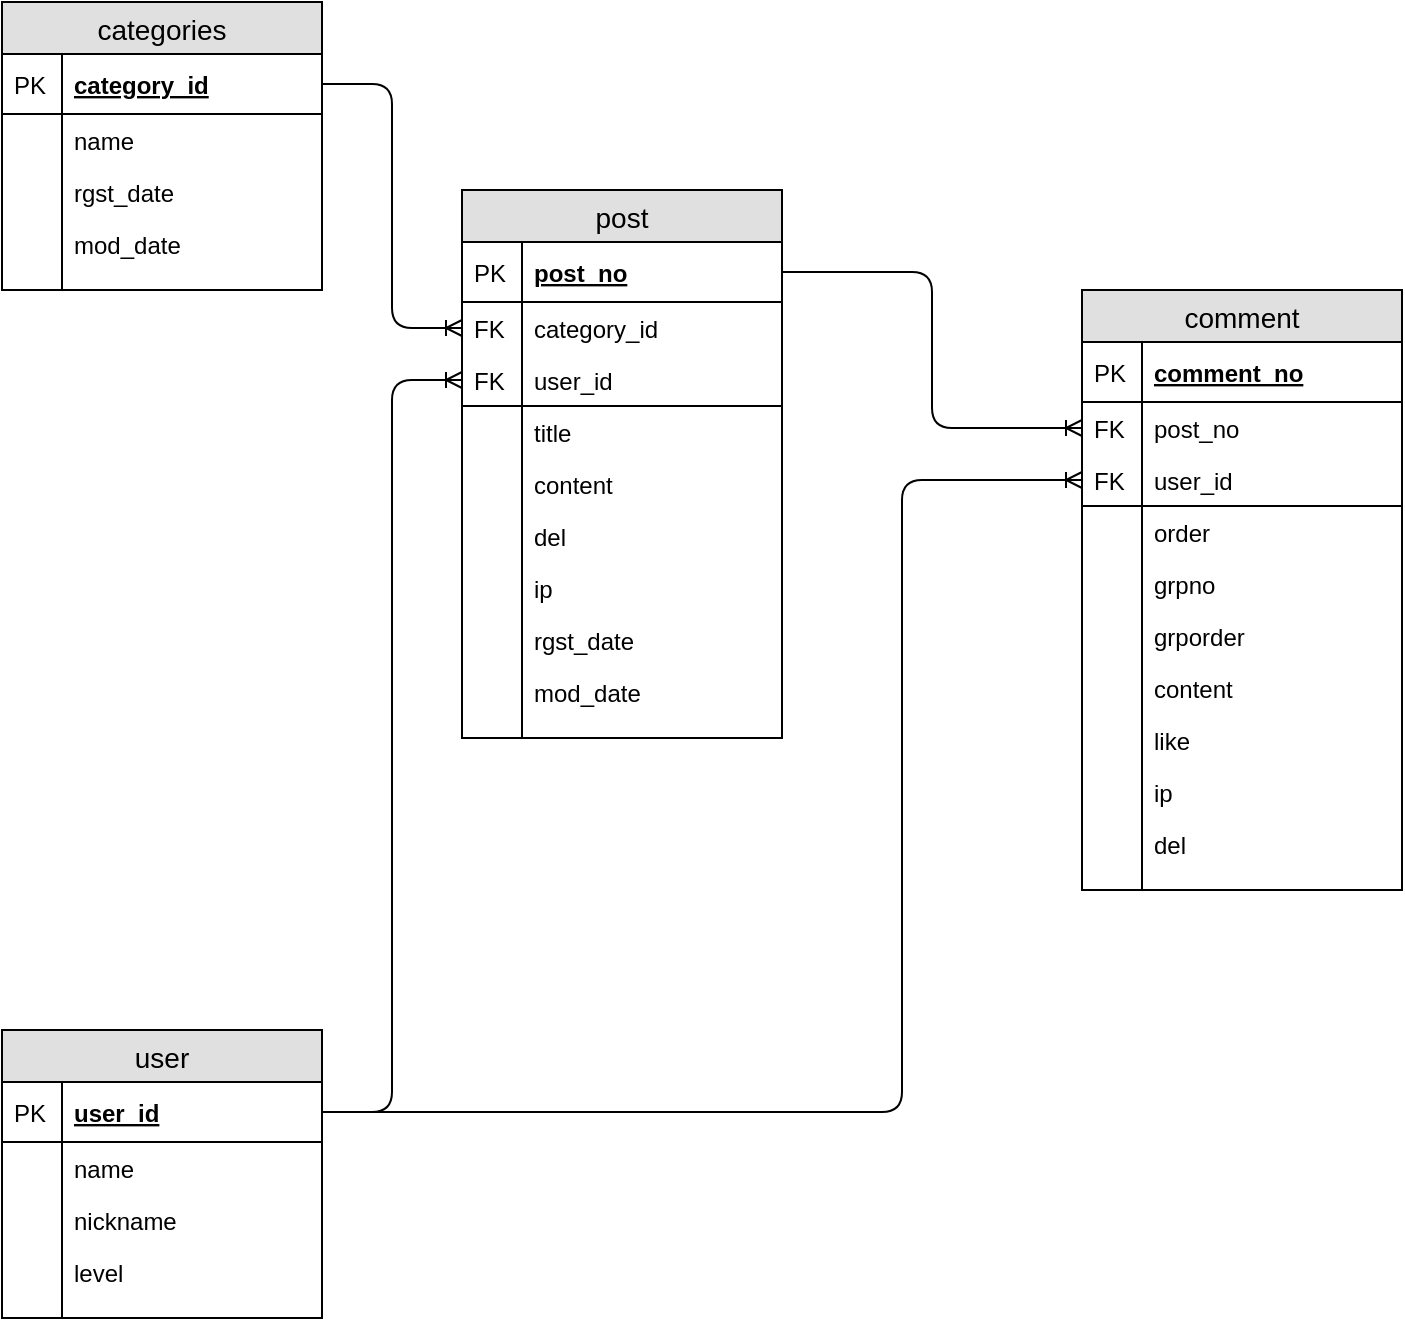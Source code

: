 <mxfile version="12.6.5" type="device"><diagram id="C5RBs43oDa-KdzZeNtuy" name="Page-1"><mxGraphModel dx="786" dy="1175" grid="1" gridSize="10" guides="1" tooltips="1" connect="1" arrows="1" fold="1" page="1" pageScale="1" pageWidth="827" pageHeight="1169" math="0" shadow="0"><root><mxCell id="WIyWlLk6GJQsqaUBKTNV-0"/><mxCell id="WIyWlLk6GJQsqaUBKTNV-1" parent="WIyWlLk6GJQsqaUBKTNV-0"/><mxCell id="VmU5OsXjfS-mcEIRW5c1-91" value="" style="edgeStyle=orthogonalEdgeStyle;fontSize=11;html=1;endArrow=ERoneToMany;fontFamily=Helvetica;fontColor=#000000;align=center;startSize=26;strokeColor=#000000;entryX=0;entryY=0.5;entryDx=0;entryDy=0;exitX=1;exitY=0.5;exitDx=0;exitDy=0;" edge="1" parent="WIyWlLk6GJQsqaUBKTNV-1" source="VmU5OsXjfS-mcEIRW5c1-36" target="VmU5OsXjfS-mcEIRW5c1-99"><mxGeometry relative="1" as="geometry"/></mxCell><mxCell id="VmU5OsXjfS-mcEIRW5c1-35" value="categories" style="swimlane;fontStyle=0;childLayout=stackLayout;horizontal=1;startSize=26;fillColor=#e0e0e0;horizontalStack=0;resizeParent=1;resizeParentMax=0;resizeLast=0;collapsible=1;marginBottom=0;swimlaneFillColor=#ffffff;align=center;fontSize=14;rounded=0;shadow=0;strokeWidth=1;" vertex="1" parent="WIyWlLk6GJQsqaUBKTNV-1"><mxGeometry x="50" y="46" width="160" height="144" as="geometry"/></mxCell><mxCell id="VmU5OsXjfS-mcEIRW5c1-36" value="category_id" style="shape=partialRectangle;top=0;left=0;right=0;bottom=1;align=left;verticalAlign=middle;fillColor=none;spacingLeft=34;spacingRight=4;overflow=hidden;rotatable=0;points=[[0,0.5],[1,0.5]];portConstraint=eastwest;dropTarget=0;fontStyle=5;fontSize=12;" vertex="1" parent="VmU5OsXjfS-mcEIRW5c1-35"><mxGeometry y="26" width="160" height="30" as="geometry"/></mxCell><mxCell id="VmU5OsXjfS-mcEIRW5c1-37" value="PK" style="shape=partialRectangle;top=0;left=0;bottom=0;fillColor=none;align=left;verticalAlign=middle;spacingLeft=4;spacingRight=4;overflow=hidden;rotatable=0;points=[];portConstraint=eastwest;part=1;fontSize=12;" vertex="1" connectable="0" parent="VmU5OsXjfS-mcEIRW5c1-36"><mxGeometry width="30" height="30" as="geometry"/></mxCell><mxCell id="VmU5OsXjfS-mcEIRW5c1-38" value="name" style="shape=partialRectangle;top=0;left=0;right=0;bottom=0;align=left;verticalAlign=top;fillColor=none;spacingLeft=34;spacingRight=4;overflow=hidden;rotatable=0;points=[[0,0.5],[1,0.5]];portConstraint=eastwest;dropTarget=0;fontSize=12;" vertex="1" parent="VmU5OsXjfS-mcEIRW5c1-35"><mxGeometry y="56" width="160" height="26" as="geometry"/></mxCell><mxCell id="VmU5OsXjfS-mcEIRW5c1-39" value="" style="shape=partialRectangle;top=0;left=0;bottom=0;fillColor=none;align=left;verticalAlign=top;spacingLeft=4;spacingRight=4;overflow=hidden;rotatable=0;points=[];portConstraint=eastwest;part=1;fontSize=12;" vertex="1" connectable="0" parent="VmU5OsXjfS-mcEIRW5c1-38"><mxGeometry width="30" height="26" as="geometry"/></mxCell><mxCell id="VmU5OsXjfS-mcEIRW5c1-40" value="rgst_date" style="shape=partialRectangle;top=0;left=0;right=0;bottom=0;align=left;verticalAlign=top;fillColor=none;spacingLeft=34;spacingRight=4;overflow=hidden;rotatable=0;points=[[0,0.5],[1,0.5]];portConstraint=eastwest;dropTarget=0;fontSize=12;" vertex="1" parent="VmU5OsXjfS-mcEIRW5c1-35"><mxGeometry y="82" width="160" height="26" as="geometry"/></mxCell><mxCell id="VmU5OsXjfS-mcEIRW5c1-41" value="" style="shape=partialRectangle;top=0;left=0;bottom=0;fillColor=none;align=left;verticalAlign=top;spacingLeft=4;spacingRight=4;overflow=hidden;rotatable=0;points=[];portConstraint=eastwest;part=1;fontSize=12;" vertex="1" connectable="0" parent="VmU5OsXjfS-mcEIRW5c1-40"><mxGeometry width="30" height="26" as="geometry"/></mxCell><mxCell id="VmU5OsXjfS-mcEIRW5c1-42" value="mod_date" style="shape=partialRectangle;top=0;left=0;right=0;bottom=0;align=left;verticalAlign=top;fillColor=none;spacingLeft=34;spacingRight=4;overflow=hidden;rotatable=0;points=[[0,0.5],[1,0.5]];portConstraint=eastwest;dropTarget=0;fontSize=12;" vertex="1" parent="VmU5OsXjfS-mcEIRW5c1-35"><mxGeometry y="108" width="160" height="26" as="geometry"/></mxCell><mxCell id="VmU5OsXjfS-mcEIRW5c1-43" value="" style="shape=partialRectangle;top=0;left=0;bottom=0;fillColor=none;align=left;verticalAlign=top;spacingLeft=4;spacingRight=4;overflow=hidden;rotatable=0;points=[];portConstraint=eastwest;part=1;fontSize=12;" vertex="1" connectable="0" parent="VmU5OsXjfS-mcEIRW5c1-42"><mxGeometry width="30" height="26" as="geometry"/></mxCell><mxCell id="VmU5OsXjfS-mcEIRW5c1-44" value="" style="shape=partialRectangle;top=0;left=0;right=0;bottom=0;align=left;verticalAlign=top;fillColor=none;spacingLeft=34;spacingRight=4;overflow=hidden;rotatable=0;points=[[0,0.5],[1,0.5]];portConstraint=eastwest;dropTarget=0;fontSize=12;" vertex="1" parent="VmU5OsXjfS-mcEIRW5c1-35"><mxGeometry y="134" width="160" height="10" as="geometry"/></mxCell><mxCell id="VmU5OsXjfS-mcEIRW5c1-45" value="" style="shape=partialRectangle;top=0;left=0;bottom=0;fillColor=none;align=left;verticalAlign=top;spacingLeft=4;spacingRight=4;overflow=hidden;rotatable=0;points=[];portConstraint=eastwest;part=1;fontSize=12;" vertex="1" connectable="0" parent="VmU5OsXjfS-mcEIRW5c1-44"><mxGeometry width="30" height="10" as="geometry"/></mxCell><mxCell id="VmU5OsXjfS-mcEIRW5c1-122" value="" style="edgeStyle=orthogonalEdgeStyle;fontSize=11;html=1;endArrow=ERoneToMany;fontFamily=Helvetica;fontColor=#000000;align=center;startSize=26;strokeColor=#000000;exitX=1;exitY=0.5;exitDx=0;exitDy=0;entryX=0;entryY=0.5;entryDx=0;entryDy=0;" edge="1" parent="WIyWlLk6GJQsqaUBKTNV-1" source="VmU5OsXjfS-mcEIRW5c1-81" target="VmU5OsXjfS-mcEIRW5c1-108"><mxGeometry relative="1" as="geometry"/></mxCell><mxCell id="VmU5OsXjfS-mcEIRW5c1-80" value="post" style="swimlane;fontStyle=0;childLayout=stackLayout;horizontal=1;startSize=26;fillColor=#e0e0e0;horizontalStack=0;resizeParent=1;resizeParentMax=0;resizeLast=0;collapsible=1;marginBottom=0;swimlaneFillColor=#ffffff;align=center;fontSize=14;rounded=0;shadow=0;strokeWidth=1;" vertex="1" parent="WIyWlLk6GJQsqaUBKTNV-1"><mxGeometry x="280" y="140" width="160" height="274" as="geometry"/></mxCell><mxCell id="VmU5OsXjfS-mcEIRW5c1-81" value="post_no" style="shape=partialRectangle;top=0;left=0;right=0;bottom=1;align=left;verticalAlign=middle;fillColor=none;spacingLeft=34;spacingRight=4;overflow=hidden;rotatable=0;points=[[0,0.5],[1,0.5]];portConstraint=eastwest;dropTarget=0;fontStyle=5;fontSize=12;" vertex="1" parent="VmU5OsXjfS-mcEIRW5c1-80"><mxGeometry y="26" width="160" height="30" as="geometry"/></mxCell><mxCell id="VmU5OsXjfS-mcEIRW5c1-82" value="PK" style="shape=partialRectangle;top=0;left=0;bottom=0;fillColor=none;align=left;verticalAlign=middle;spacingLeft=4;spacingRight=4;overflow=hidden;rotatable=0;points=[];portConstraint=eastwest;part=1;fontSize=12;" vertex="1" connectable="0" parent="VmU5OsXjfS-mcEIRW5c1-81"><mxGeometry width="30" height="30" as="geometry"/></mxCell><mxCell id="VmU5OsXjfS-mcEIRW5c1-99" value="category_id" style="shape=partialRectangle;top=0;left=0;right=0;bottom=0;align=left;verticalAlign=top;fillColor=none;spacingLeft=34;spacingRight=4;overflow=hidden;rotatable=0;points=[[0,0.5],[1,0.5]];portConstraint=eastwest;dropTarget=0;fontSize=12;rounded=0;shadow=0;startSize=26;strokeWidth=1;" vertex="1" parent="VmU5OsXjfS-mcEIRW5c1-80"><mxGeometry y="56" width="160" height="26" as="geometry"/></mxCell><mxCell id="VmU5OsXjfS-mcEIRW5c1-100" value="FK" style="shape=partialRectangle;top=0;left=0;bottom=0;fillColor=none;align=left;verticalAlign=top;spacingLeft=4;spacingRight=4;overflow=hidden;rotatable=0;points=[];portConstraint=eastwest;part=1;fontSize=12;" vertex="1" connectable="0" parent="VmU5OsXjfS-mcEIRW5c1-99"><mxGeometry width="30" height="26" as="geometry"/></mxCell><mxCell id="VmU5OsXjfS-mcEIRW5c1-93" value="user_id" style="shape=partialRectangle;top=0;left=0;right=0;bottom=1;align=left;verticalAlign=top;fillColor=none;spacingLeft=34;spacingRight=4;overflow=hidden;rotatable=0;points=[[0,0.5],[1,0.5]];portConstraint=eastwest;dropTarget=0;fontSize=12;rounded=0;shadow=0;startSize=26;strokeWidth=1;" vertex="1" parent="VmU5OsXjfS-mcEIRW5c1-80"><mxGeometry y="82" width="160" height="26" as="geometry"/></mxCell><mxCell id="VmU5OsXjfS-mcEIRW5c1-94" value="FK" style="shape=partialRectangle;top=0;left=0;bottom=0;fillColor=none;align=left;verticalAlign=top;spacingLeft=4;spacingRight=4;overflow=hidden;rotatable=0;points=[];portConstraint=eastwest;part=1;fontSize=12;" vertex="1" connectable="0" parent="VmU5OsXjfS-mcEIRW5c1-93"><mxGeometry width="30" height="26" as="geometry"/></mxCell><mxCell id="VmU5OsXjfS-mcEIRW5c1-83" value="title" style="shape=partialRectangle;top=0;left=0;right=0;bottom=0;align=left;verticalAlign=top;fillColor=none;spacingLeft=34;spacingRight=4;overflow=hidden;rotatable=0;points=[[0,0.5],[1,0.5]];portConstraint=eastwest;dropTarget=0;fontSize=12;" vertex="1" parent="VmU5OsXjfS-mcEIRW5c1-80"><mxGeometry y="108" width="160" height="26" as="geometry"/></mxCell><mxCell id="VmU5OsXjfS-mcEIRW5c1-84" value="" style="shape=partialRectangle;top=0;left=0;bottom=0;fillColor=none;align=left;verticalAlign=top;spacingLeft=4;spacingRight=4;overflow=hidden;rotatable=0;points=[];portConstraint=eastwest;part=1;fontSize=12;" vertex="1" connectable="0" parent="VmU5OsXjfS-mcEIRW5c1-83"><mxGeometry width="30" height="26" as="geometry"/></mxCell><mxCell id="VmU5OsXjfS-mcEIRW5c1-85" value="content" style="shape=partialRectangle;top=0;left=0;right=0;bottom=0;align=left;verticalAlign=top;fillColor=none;spacingLeft=34;spacingRight=4;overflow=hidden;rotatable=0;points=[[0,0.5],[1,0.5]];portConstraint=eastwest;dropTarget=0;fontSize=12;" vertex="1" parent="VmU5OsXjfS-mcEIRW5c1-80"><mxGeometry y="134" width="160" height="26" as="geometry"/></mxCell><mxCell id="VmU5OsXjfS-mcEIRW5c1-86" value="" style="shape=partialRectangle;top=0;left=0;bottom=0;fillColor=none;align=left;verticalAlign=top;spacingLeft=4;spacingRight=4;overflow=hidden;rotatable=0;points=[];portConstraint=eastwest;part=1;fontSize=12;" vertex="1" connectable="0" parent="VmU5OsXjfS-mcEIRW5c1-85"><mxGeometry width="30" height="26" as="geometry"/></mxCell><mxCell id="VmU5OsXjfS-mcEIRW5c1-127" value="del" style="shape=partialRectangle;top=0;left=0;right=0;bottom=0;align=left;verticalAlign=top;fillColor=none;spacingLeft=34;spacingRight=4;overflow=hidden;rotatable=0;points=[[0,0.5],[1,0.5]];portConstraint=eastwest;dropTarget=0;fontSize=12;rounded=0;shadow=0;startSize=26;strokeWidth=1;" vertex="1" parent="VmU5OsXjfS-mcEIRW5c1-80"><mxGeometry y="160" width="160" height="26" as="geometry"/></mxCell><mxCell id="VmU5OsXjfS-mcEIRW5c1-128" value="" style="shape=partialRectangle;top=0;left=0;bottom=0;fillColor=none;align=left;verticalAlign=top;spacingLeft=4;spacingRight=4;overflow=hidden;rotatable=0;points=[];portConstraint=eastwest;part=1;fontSize=12;" vertex="1" connectable="0" parent="VmU5OsXjfS-mcEIRW5c1-127"><mxGeometry width="30" height="26" as="geometry"/></mxCell><mxCell id="VmU5OsXjfS-mcEIRW5c1-149" value="ip" style="shape=partialRectangle;top=0;left=0;right=0;bottom=0;align=left;verticalAlign=top;fillColor=none;spacingLeft=34;spacingRight=4;overflow=hidden;rotatable=0;points=[[0,0.5],[1,0.5]];portConstraint=eastwest;dropTarget=0;fontSize=12;rounded=0;shadow=0;startSize=26;strokeWidth=1;" vertex="1" parent="VmU5OsXjfS-mcEIRW5c1-80"><mxGeometry y="186" width="160" height="26" as="geometry"/></mxCell><mxCell id="VmU5OsXjfS-mcEIRW5c1-150" value="" style="shape=partialRectangle;top=0;left=0;bottom=0;fillColor=none;align=left;verticalAlign=top;spacingLeft=4;spacingRight=4;overflow=hidden;rotatable=0;points=[];portConstraint=eastwest;part=1;fontSize=12;" vertex="1" connectable="0" parent="VmU5OsXjfS-mcEIRW5c1-149"><mxGeometry width="30" height="26" as="geometry"/></mxCell><mxCell id="VmU5OsXjfS-mcEIRW5c1-87" value="rgst_date" style="shape=partialRectangle;top=0;left=0;right=0;bottom=0;align=left;verticalAlign=top;fillColor=none;spacingLeft=34;spacingRight=4;overflow=hidden;rotatable=0;points=[[0,0.5],[1,0.5]];portConstraint=eastwest;dropTarget=0;fontSize=12;" vertex="1" parent="VmU5OsXjfS-mcEIRW5c1-80"><mxGeometry y="212" width="160" height="26" as="geometry"/></mxCell><mxCell id="VmU5OsXjfS-mcEIRW5c1-88" value="" style="shape=partialRectangle;top=0;left=0;bottom=0;fillColor=none;align=left;verticalAlign=top;spacingLeft=4;spacingRight=4;overflow=hidden;rotatable=0;points=[];portConstraint=eastwest;part=1;fontSize=12;" vertex="1" connectable="0" parent="VmU5OsXjfS-mcEIRW5c1-87"><mxGeometry width="30" height="26" as="geometry"/></mxCell><mxCell id="VmU5OsXjfS-mcEIRW5c1-101" value="mod_date" style="shape=partialRectangle;top=0;left=0;right=0;bottom=0;align=left;verticalAlign=top;fillColor=none;spacingLeft=34;spacingRight=4;overflow=hidden;rotatable=0;points=[[0,0.5],[1,0.5]];portConstraint=eastwest;dropTarget=0;fontSize=12;rounded=0;shadow=0;startSize=26;strokeWidth=1;" vertex="1" parent="VmU5OsXjfS-mcEIRW5c1-80"><mxGeometry y="238" width="160" height="26" as="geometry"/></mxCell><mxCell id="VmU5OsXjfS-mcEIRW5c1-102" value="" style="shape=partialRectangle;top=0;left=0;bottom=0;fillColor=none;align=left;verticalAlign=top;spacingLeft=4;spacingRight=4;overflow=hidden;rotatable=0;points=[];portConstraint=eastwest;part=1;fontSize=12;" vertex="1" connectable="0" parent="VmU5OsXjfS-mcEIRW5c1-101"><mxGeometry width="30" height="26" as="geometry"/></mxCell><mxCell id="VmU5OsXjfS-mcEIRW5c1-89" value="" style="shape=partialRectangle;top=0;left=0;right=0;bottom=0;align=left;verticalAlign=top;fillColor=none;spacingLeft=34;spacingRight=4;overflow=hidden;rotatable=0;points=[[0,0.5],[1,0.5]];portConstraint=eastwest;dropTarget=0;fontSize=12;" vertex="1" parent="VmU5OsXjfS-mcEIRW5c1-80"><mxGeometry y="264" width="160" height="10" as="geometry"/></mxCell><mxCell id="VmU5OsXjfS-mcEIRW5c1-90" value="" style="shape=partialRectangle;top=0;left=0;bottom=0;fillColor=none;align=left;verticalAlign=top;spacingLeft=4;spacingRight=4;overflow=hidden;rotatable=0;points=[];portConstraint=eastwest;part=1;fontSize=12;" vertex="1" connectable="0" parent="VmU5OsXjfS-mcEIRW5c1-89"><mxGeometry width="30" height="10" as="geometry"/></mxCell><mxCell id="VmU5OsXjfS-mcEIRW5c1-105" value="comment" style="swimlane;fontStyle=0;childLayout=stackLayout;horizontal=1;startSize=26;fillColor=#e0e0e0;horizontalStack=0;resizeParent=1;resizeParentMax=0;resizeLast=0;collapsible=1;marginBottom=0;swimlaneFillColor=#ffffff;align=center;fontSize=14;rounded=0;shadow=0;strokeWidth=1;" vertex="1" parent="WIyWlLk6GJQsqaUBKTNV-1"><mxGeometry x="590" y="190" width="160" height="300" as="geometry"/></mxCell><mxCell id="VmU5OsXjfS-mcEIRW5c1-106" value="comment_no" style="shape=partialRectangle;top=0;left=0;right=0;bottom=1;align=left;verticalAlign=middle;fillColor=none;spacingLeft=34;spacingRight=4;overflow=hidden;rotatable=0;points=[[0,0.5],[1,0.5]];portConstraint=eastwest;dropTarget=0;fontStyle=5;fontSize=12;" vertex="1" parent="VmU5OsXjfS-mcEIRW5c1-105"><mxGeometry y="26" width="160" height="30" as="geometry"/></mxCell><mxCell id="VmU5OsXjfS-mcEIRW5c1-107" value="PK" style="shape=partialRectangle;top=0;left=0;bottom=0;fillColor=none;align=left;verticalAlign=middle;spacingLeft=4;spacingRight=4;overflow=hidden;rotatable=0;points=[];portConstraint=eastwest;part=1;fontSize=12;" vertex="1" connectable="0" parent="VmU5OsXjfS-mcEIRW5c1-106"><mxGeometry width="30" height="30" as="geometry"/></mxCell><mxCell id="VmU5OsXjfS-mcEIRW5c1-108" value="post_no" style="shape=partialRectangle;top=0;left=0;right=0;bottom=0;align=left;verticalAlign=top;fillColor=none;spacingLeft=34;spacingRight=4;overflow=hidden;rotatable=0;points=[[0,0.5],[1,0.5]];portConstraint=eastwest;dropTarget=0;fontSize=12;rounded=0;shadow=0;startSize=26;strokeWidth=1;" vertex="1" parent="VmU5OsXjfS-mcEIRW5c1-105"><mxGeometry y="56" width="160" height="26" as="geometry"/></mxCell><mxCell id="VmU5OsXjfS-mcEIRW5c1-109" value="FK" style="shape=partialRectangle;top=0;left=0;bottom=0;fillColor=none;align=left;verticalAlign=top;spacingLeft=4;spacingRight=4;overflow=hidden;rotatable=0;points=[];portConstraint=eastwest;part=1;fontSize=12;" vertex="1" connectable="0" parent="VmU5OsXjfS-mcEIRW5c1-108"><mxGeometry width="30" height="26" as="geometry"/></mxCell><mxCell id="VmU5OsXjfS-mcEIRW5c1-110" value="user_id" style="shape=partialRectangle;top=0;left=0;right=0;bottom=1;align=left;verticalAlign=top;fillColor=none;spacingLeft=34;spacingRight=4;overflow=hidden;rotatable=0;points=[[0,0.5],[1,0.5]];portConstraint=eastwest;dropTarget=0;fontSize=12;rounded=0;shadow=0;startSize=26;strokeWidth=1;" vertex="1" parent="VmU5OsXjfS-mcEIRW5c1-105"><mxGeometry y="82" width="160" height="26" as="geometry"/></mxCell><mxCell id="VmU5OsXjfS-mcEIRW5c1-111" value="FK" style="shape=partialRectangle;top=0;left=0;bottom=0;fillColor=none;align=left;verticalAlign=top;spacingLeft=4;spacingRight=4;overflow=hidden;rotatable=0;points=[];portConstraint=eastwest;part=1;fontSize=12;" vertex="1" connectable="0" parent="VmU5OsXjfS-mcEIRW5c1-110"><mxGeometry width="30" height="26" as="geometry"/></mxCell><mxCell id="VmU5OsXjfS-mcEIRW5c1-112" value="order" style="shape=partialRectangle;top=0;left=0;right=0;bottom=0;align=left;verticalAlign=top;fillColor=none;spacingLeft=34;spacingRight=4;overflow=hidden;rotatable=0;points=[[0,0.5],[1,0.5]];portConstraint=eastwest;dropTarget=0;fontSize=12;" vertex="1" parent="VmU5OsXjfS-mcEIRW5c1-105"><mxGeometry y="108" width="160" height="26" as="geometry"/></mxCell><mxCell id="VmU5OsXjfS-mcEIRW5c1-113" value="" style="shape=partialRectangle;top=0;left=0;bottom=0;fillColor=none;align=left;verticalAlign=top;spacingLeft=4;spacingRight=4;overflow=hidden;rotatable=0;points=[];portConstraint=eastwest;part=1;fontSize=12;" vertex="1" connectable="0" parent="VmU5OsXjfS-mcEIRW5c1-112"><mxGeometry width="30" height="26" as="geometry"/></mxCell><mxCell id="VmU5OsXjfS-mcEIRW5c1-114" value="grpno" style="shape=partialRectangle;top=0;left=0;right=0;bottom=0;align=left;verticalAlign=top;fillColor=none;spacingLeft=34;spacingRight=4;overflow=hidden;rotatable=0;points=[[0,0.5],[1,0.5]];portConstraint=eastwest;dropTarget=0;fontSize=12;" vertex="1" parent="VmU5OsXjfS-mcEIRW5c1-105"><mxGeometry y="134" width="160" height="26" as="geometry"/></mxCell><mxCell id="VmU5OsXjfS-mcEIRW5c1-115" value="" style="shape=partialRectangle;top=0;left=0;bottom=0;fillColor=none;align=left;verticalAlign=top;spacingLeft=4;spacingRight=4;overflow=hidden;rotatable=0;points=[];portConstraint=eastwest;part=1;fontSize=12;" vertex="1" connectable="0" parent="VmU5OsXjfS-mcEIRW5c1-114"><mxGeometry width="30" height="26" as="geometry"/></mxCell><mxCell id="VmU5OsXjfS-mcEIRW5c1-116" value="grporder" style="shape=partialRectangle;top=0;left=0;right=0;bottom=0;align=left;verticalAlign=top;fillColor=none;spacingLeft=34;spacingRight=4;overflow=hidden;rotatable=0;points=[[0,0.5],[1,0.5]];portConstraint=eastwest;dropTarget=0;fontSize=12;" vertex="1" parent="VmU5OsXjfS-mcEIRW5c1-105"><mxGeometry y="160" width="160" height="26" as="geometry"/></mxCell><mxCell id="VmU5OsXjfS-mcEIRW5c1-117" value="" style="shape=partialRectangle;top=0;left=0;bottom=0;fillColor=none;align=left;verticalAlign=top;spacingLeft=4;spacingRight=4;overflow=hidden;rotatable=0;points=[];portConstraint=eastwest;part=1;fontSize=12;" vertex="1" connectable="0" parent="VmU5OsXjfS-mcEIRW5c1-116"><mxGeometry width="30" height="26" as="geometry"/></mxCell><mxCell id="VmU5OsXjfS-mcEIRW5c1-118" value="content" style="shape=partialRectangle;top=0;left=0;right=0;bottom=0;align=left;verticalAlign=top;fillColor=none;spacingLeft=34;spacingRight=4;overflow=hidden;rotatable=0;points=[[0,0.5],[1,0.5]];portConstraint=eastwest;dropTarget=0;fontSize=12;rounded=0;shadow=0;startSize=26;strokeWidth=1;" vertex="1" parent="VmU5OsXjfS-mcEIRW5c1-105"><mxGeometry y="186" width="160" height="26" as="geometry"/></mxCell><mxCell id="VmU5OsXjfS-mcEIRW5c1-119" value="" style="shape=partialRectangle;top=0;left=0;bottom=0;fillColor=none;align=left;verticalAlign=top;spacingLeft=4;spacingRight=4;overflow=hidden;rotatable=0;points=[];portConstraint=eastwest;part=1;fontSize=12;" vertex="1" connectable="0" parent="VmU5OsXjfS-mcEIRW5c1-118"><mxGeometry width="30" height="26" as="geometry"/></mxCell><mxCell id="VmU5OsXjfS-mcEIRW5c1-123" value="like" style="shape=partialRectangle;top=0;left=0;right=0;bottom=0;align=left;verticalAlign=top;fillColor=none;spacingLeft=34;spacingRight=4;overflow=hidden;rotatable=0;points=[[0,0.5],[1,0.5]];portConstraint=eastwest;dropTarget=0;fontSize=12;rounded=0;shadow=0;startSize=26;strokeWidth=1;" vertex="1" parent="VmU5OsXjfS-mcEIRW5c1-105"><mxGeometry y="212" width="160" height="26" as="geometry"/></mxCell><mxCell id="VmU5OsXjfS-mcEIRW5c1-124" value="" style="shape=partialRectangle;top=0;left=0;bottom=0;fillColor=none;align=left;verticalAlign=top;spacingLeft=4;spacingRight=4;overflow=hidden;rotatable=0;points=[];portConstraint=eastwest;part=1;fontSize=12;" vertex="1" connectable="0" parent="VmU5OsXjfS-mcEIRW5c1-123"><mxGeometry width="30" height="26" as="geometry"/></mxCell><mxCell id="VmU5OsXjfS-mcEIRW5c1-151" value="ip" style="shape=partialRectangle;top=0;left=0;right=0;bottom=0;align=left;verticalAlign=top;fillColor=none;spacingLeft=34;spacingRight=4;overflow=hidden;rotatable=0;points=[[0,0.5],[1,0.5]];portConstraint=eastwest;dropTarget=0;fontSize=12;rounded=0;shadow=0;startSize=26;strokeWidth=1;" vertex="1" parent="VmU5OsXjfS-mcEIRW5c1-105"><mxGeometry y="238" width="160" height="26" as="geometry"/></mxCell><mxCell id="VmU5OsXjfS-mcEIRW5c1-152" value="" style="shape=partialRectangle;top=0;left=0;bottom=0;fillColor=none;align=left;verticalAlign=top;spacingLeft=4;spacingRight=4;overflow=hidden;rotatable=0;points=[];portConstraint=eastwest;part=1;fontSize=12;" vertex="1" connectable="0" parent="VmU5OsXjfS-mcEIRW5c1-151"><mxGeometry width="30" height="26" as="geometry"/></mxCell><mxCell id="VmU5OsXjfS-mcEIRW5c1-125" value="del" style="shape=partialRectangle;top=0;left=0;right=0;bottom=0;align=left;verticalAlign=top;fillColor=none;spacingLeft=34;spacingRight=4;overflow=hidden;rotatable=0;points=[[0,0.5],[1,0.5]];portConstraint=eastwest;dropTarget=0;fontSize=12;rounded=0;shadow=0;startSize=26;strokeWidth=1;" vertex="1" parent="VmU5OsXjfS-mcEIRW5c1-105"><mxGeometry y="264" width="160" height="26" as="geometry"/></mxCell><mxCell id="VmU5OsXjfS-mcEIRW5c1-126" value="" style="shape=partialRectangle;top=0;left=0;bottom=0;fillColor=none;align=left;verticalAlign=top;spacingLeft=4;spacingRight=4;overflow=hidden;rotatable=0;points=[];portConstraint=eastwest;part=1;fontSize=12;" vertex="1" connectable="0" parent="VmU5OsXjfS-mcEIRW5c1-125"><mxGeometry width="30" height="26" as="geometry"/></mxCell><mxCell id="VmU5OsXjfS-mcEIRW5c1-120" value="" style="shape=partialRectangle;top=0;left=0;right=0;bottom=0;align=left;verticalAlign=top;fillColor=none;spacingLeft=34;spacingRight=4;overflow=hidden;rotatable=0;points=[[0,0.5],[1,0.5]];portConstraint=eastwest;dropTarget=0;fontSize=12;" vertex="1" parent="VmU5OsXjfS-mcEIRW5c1-105"><mxGeometry y="290" width="160" height="10" as="geometry"/></mxCell><mxCell id="VmU5OsXjfS-mcEIRW5c1-121" value="" style="shape=partialRectangle;top=0;left=0;bottom=0;fillColor=none;align=left;verticalAlign=top;spacingLeft=4;spacingRight=4;overflow=hidden;rotatable=0;points=[];portConstraint=eastwest;part=1;fontSize=12;" vertex="1" connectable="0" parent="VmU5OsXjfS-mcEIRW5c1-120"><mxGeometry width="30" height="10" as="geometry"/></mxCell><mxCell id="VmU5OsXjfS-mcEIRW5c1-129" value="user" style="swimlane;fontStyle=0;childLayout=stackLayout;horizontal=1;startSize=26;fillColor=#e0e0e0;horizontalStack=0;resizeParent=1;resizeParentMax=0;resizeLast=0;collapsible=1;marginBottom=0;swimlaneFillColor=#ffffff;align=center;fontSize=14;rounded=0;shadow=0;strokeWidth=1;" vertex="1" parent="WIyWlLk6GJQsqaUBKTNV-1"><mxGeometry x="50" y="560" width="160" height="144" as="geometry"/></mxCell><mxCell id="VmU5OsXjfS-mcEIRW5c1-130" value="user_id" style="shape=partialRectangle;top=0;left=0;right=0;bottom=1;align=left;verticalAlign=middle;fillColor=none;spacingLeft=34;spacingRight=4;overflow=hidden;rotatable=0;points=[[0,0.5],[1,0.5]];portConstraint=eastwest;dropTarget=0;fontStyle=5;fontSize=12;" vertex="1" parent="VmU5OsXjfS-mcEIRW5c1-129"><mxGeometry y="26" width="160" height="30" as="geometry"/></mxCell><mxCell id="VmU5OsXjfS-mcEIRW5c1-131" value="PK" style="shape=partialRectangle;top=0;left=0;bottom=0;fillColor=none;align=left;verticalAlign=middle;spacingLeft=4;spacingRight=4;overflow=hidden;rotatable=0;points=[];portConstraint=eastwest;part=1;fontSize=12;" vertex="1" connectable="0" parent="VmU5OsXjfS-mcEIRW5c1-130"><mxGeometry width="30" height="30" as="geometry"/></mxCell><mxCell id="VmU5OsXjfS-mcEIRW5c1-132" value="name" style="shape=partialRectangle;top=0;left=0;right=0;bottom=0;align=left;verticalAlign=top;fillColor=none;spacingLeft=34;spacingRight=4;overflow=hidden;rotatable=0;points=[[0,0.5],[1,0.5]];portConstraint=eastwest;dropTarget=0;fontSize=12;" vertex="1" parent="VmU5OsXjfS-mcEIRW5c1-129"><mxGeometry y="56" width="160" height="26" as="geometry"/></mxCell><mxCell id="VmU5OsXjfS-mcEIRW5c1-133" value="" style="shape=partialRectangle;top=0;left=0;bottom=0;fillColor=none;align=left;verticalAlign=top;spacingLeft=4;spacingRight=4;overflow=hidden;rotatable=0;points=[];portConstraint=eastwest;part=1;fontSize=12;" vertex="1" connectable="0" parent="VmU5OsXjfS-mcEIRW5c1-132"><mxGeometry width="30" height="26" as="geometry"/></mxCell><mxCell id="VmU5OsXjfS-mcEIRW5c1-134" value="nickname" style="shape=partialRectangle;top=0;left=0;right=0;bottom=0;align=left;verticalAlign=top;fillColor=none;spacingLeft=34;spacingRight=4;overflow=hidden;rotatable=0;points=[[0,0.5],[1,0.5]];portConstraint=eastwest;dropTarget=0;fontSize=12;" vertex="1" parent="VmU5OsXjfS-mcEIRW5c1-129"><mxGeometry y="82" width="160" height="26" as="geometry"/></mxCell><mxCell id="VmU5OsXjfS-mcEIRW5c1-135" value="" style="shape=partialRectangle;top=0;left=0;bottom=0;fillColor=none;align=left;verticalAlign=top;spacingLeft=4;spacingRight=4;overflow=hidden;rotatable=0;points=[];portConstraint=eastwest;part=1;fontSize=12;" vertex="1" connectable="0" parent="VmU5OsXjfS-mcEIRW5c1-134"><mxGeometry width="30" height="26" as="geometry"/></mxCell><mxCell id="VmU5OsXjfS-mcEIRW5c1-136" value="level" style="shape=partialRectangle;top=0;left=0;right=0;bottom=0;align=left;verticalAlign=top;fillColor=none;spacingLeft=34;spacingRight=4;overflow=hidden;rotatable=0;points=[[0,0.5],[1,0.5]];portConstraint=eastwest;dropTarget=0;fontSize=12;" vertex="1" parent="VmU5OsXjfS-mcEIRW5c1-129"><mxGeometry y="108" width="160" height="26" as="geometry"/></mxCell><mxCell id="VmU5OsXjfS-mcEIRW5c1-137" value="" style="shape=partialRectangle;top=0;left=0;bottom=0;fillColor=none;align=left;verticalAlign=top;spacingLeft=4;spacingRight=4;overflow=hidden;rotatable=0;points=[];portConstraint=eastwest;part=1;fontSize=12;" vertex="1" connectable="0" parent="VmU5OsXjfS-mcEIRW5c1-136"><mxGeometry width="30" height="26" as="geometry"/></mxCell><mxCell id="VmU5OsXjfS-mcEIRW5c1-138" value="" style="shape=partialRectangle;top=0;left=0;right=0;bottom=0;align=left;verticalAlign=top;fillColor=none;spacingLeft=34;spacingRight=4;overflow=hidden;rotatable=0;points=[[0,0.5],[1,0.5]];portConstraint=eastwest;dropTarget=0;fontSize=12;" vertex="1" parent="VmU5OsXjfS-mcEIRW5c1-129"><mxGeometry y="134" width="160" height="10" as="geometry"/></mxCell><mxCell id="VmU5OsXjfS-mcEIRW5c1-139" value="" style="shape=partialRectangle;top=0;left=0;bottom=0;fillColor=none;align=left;verticalAlign=top;spacingLeft=4;spacingRight=4;overflow=hidden;rotatable=0;points=[];portConstraint=eastwest;part=1;fontSize=12;" vertex="1" connectable="0" parent="VmU5OsXjfS-mcEIRW5c1-138"><mxGeometry width="30" height="10" as="geometry"/></mxCell><mxCell id="VmU5OsXjfS-mcEIRW5c1-140" value="" style="edgeStyle=orthogonalEdgeStyle;fontSize=11;html=1;endArrow=ERoneToMany;fontFamily=Helvetica;fontColor=#000000;align=center;startSize=26;strokeColor=#000000;exitX=1;exitY=0.5;exitDx=0;exitDy=0;entryX=0;entryY=0.5;entryDx=0;entryDy=0;" edge="1" parent="WIyWlLk6GJQsqaUBKTNV-1" source="VmU5OsXjfS-mcEIRW5c1-130" target="VmU5OsXjfS-mcEIRW5c1-93"><mxGeometry relative="1" as="geometry"><mxPoint x="190" y="102" as="sourcePoint"/><mxPoint x="420" y="154" as="targetPoint"/></mxGeometry></mxCell><mxCell id="VmU5OsXjfS-mcEIRW5c1-148" value="" style="edgeStyle=orthogonalEdgeStyle;fontSize=11;html=1;endArrow=ERoneToMany;fontFamily=Helvetica;fontColor=#000000;align=center;startSize=26;strokeColor=#000000;exitX=1;exitY=0.5;exitDx=0;exitDy=0;entryX=0;entryY=0.5;entryDx=0;entryDy=0;" edge="1" parent="WIyWlLk6GJQsqaUBKTNV-1" source="VmU5OsXjfS-mcEIRW5c1-130" target="VmU5OsXjfS-mcEIRW5c1-110"><mxGeometry relative="1" as="geometry"><mxPoint x="190" y="611" as="sourcePoint"/><mxPoint x="270" y="335" as="targetPoint"/><Array as="points"><mxPoint x="500" y="601"/><mxPoint x="500" y="285"/></Array></mxGeometry></mxCell></root></mxGraphModel></diagram></mxfile>